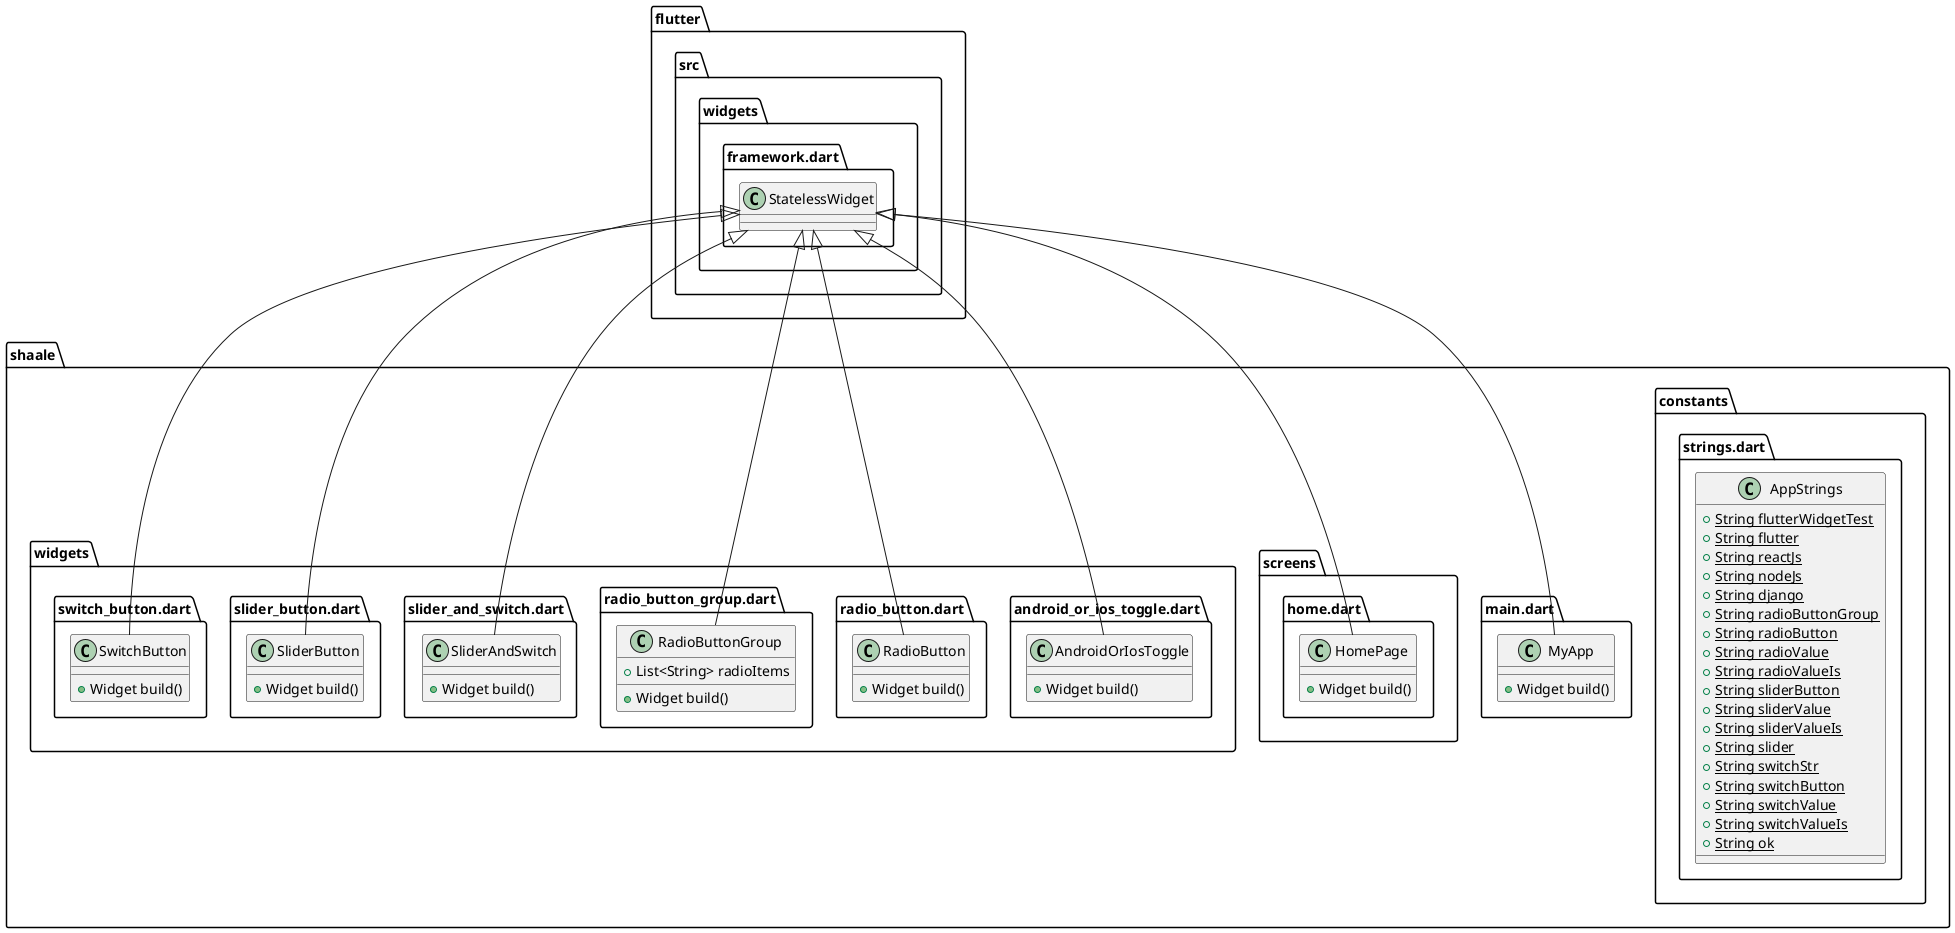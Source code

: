 @startuml
set namespaceSeparator ::

class "shaale::constants::strings.dart::AppStrings" {
  {static} +String flutterWidgetTest
  {static} +String flutter
  {static} +String reactJs
  {static} +String nodeJs
  {static} +String django
  {static} +String radioButtonGroup
  {static} +String radioButton
  {static} +String radioValue
  {static} +String radioValueIs
  {static} +String sliderButton
  {static} +String sliderValue
  {static} +String sliderValueIs
  {static} +String slider
  {static} +String switchStr
  {static} +String switchButton
  {static} +String switchValue
  {static} +String switchValueIs
  {static} +String ok
}

class "shaale::main.dart::MyApp" {
  +Widget build()
}

"flutter::src::widgets::framework.dart::StatelessWidget" <|-- "shaale::main.dart::MyApp"

class "shaale::screens::home.dart::HomePage" {
  +Widget build()
}

"flutter::src::widgets::framework.dart::StatelessWidget" <|-- "shaale::screens::home.dart::HomePage"

class "shaale::widgets::android_or_ios_toggle.dart::AndroidOrIosToggle" {
  +Widget build()
}

"flutter::src::widgets::framework.dart::StatelessWidget" <|-- "shaale::widgets::android_or_ios_toggle.dart::AndroidOrIosToggle"

class "shaale::widgets::radio_button.dart::RadioButton" {
  +Widget build()
}

"flutter::src::widgets::framework.dart::StatelessWidget" <|-- "shaale::widgets::radio_button.dart::RadioButton"

class "shaale::widgets::radio_button_group.dart::RadioButtonGroup" {
  +List<String> radioItems
  +Widget build()
}

"flutter::src::widgets::framework.dart::StatelessWidget" <|-- "shaale::widgets::radio_button_group.dart::RadioButtonGroup"

class "shaale::widgets::slider_and_switch.dart::SliderAndSwitch" {
  +Widget build()
}

"flutter::src::widgets::framework.dart::StatelessWidget" <|-- "shaale::widgets::slider_and_switch.dart::SliderAndSwitch"

class "shaale::widgets::slider_button.dart::SliderButton" {
  +Widget build()
}

"flutter::src::widgets::framework.dart::StatelessWidget" <|-- "shaale::widgets::slider_button.dart::SliderButton"

class "shaale::widgets::switch_button.dart::SwitchButton" {
  +Widget build()
}

"flutter::src::widgets::framework.dart::StatelessWidget" <|-- "shaale::widgets::switch_button.dart::SwitchButton"


@enduml